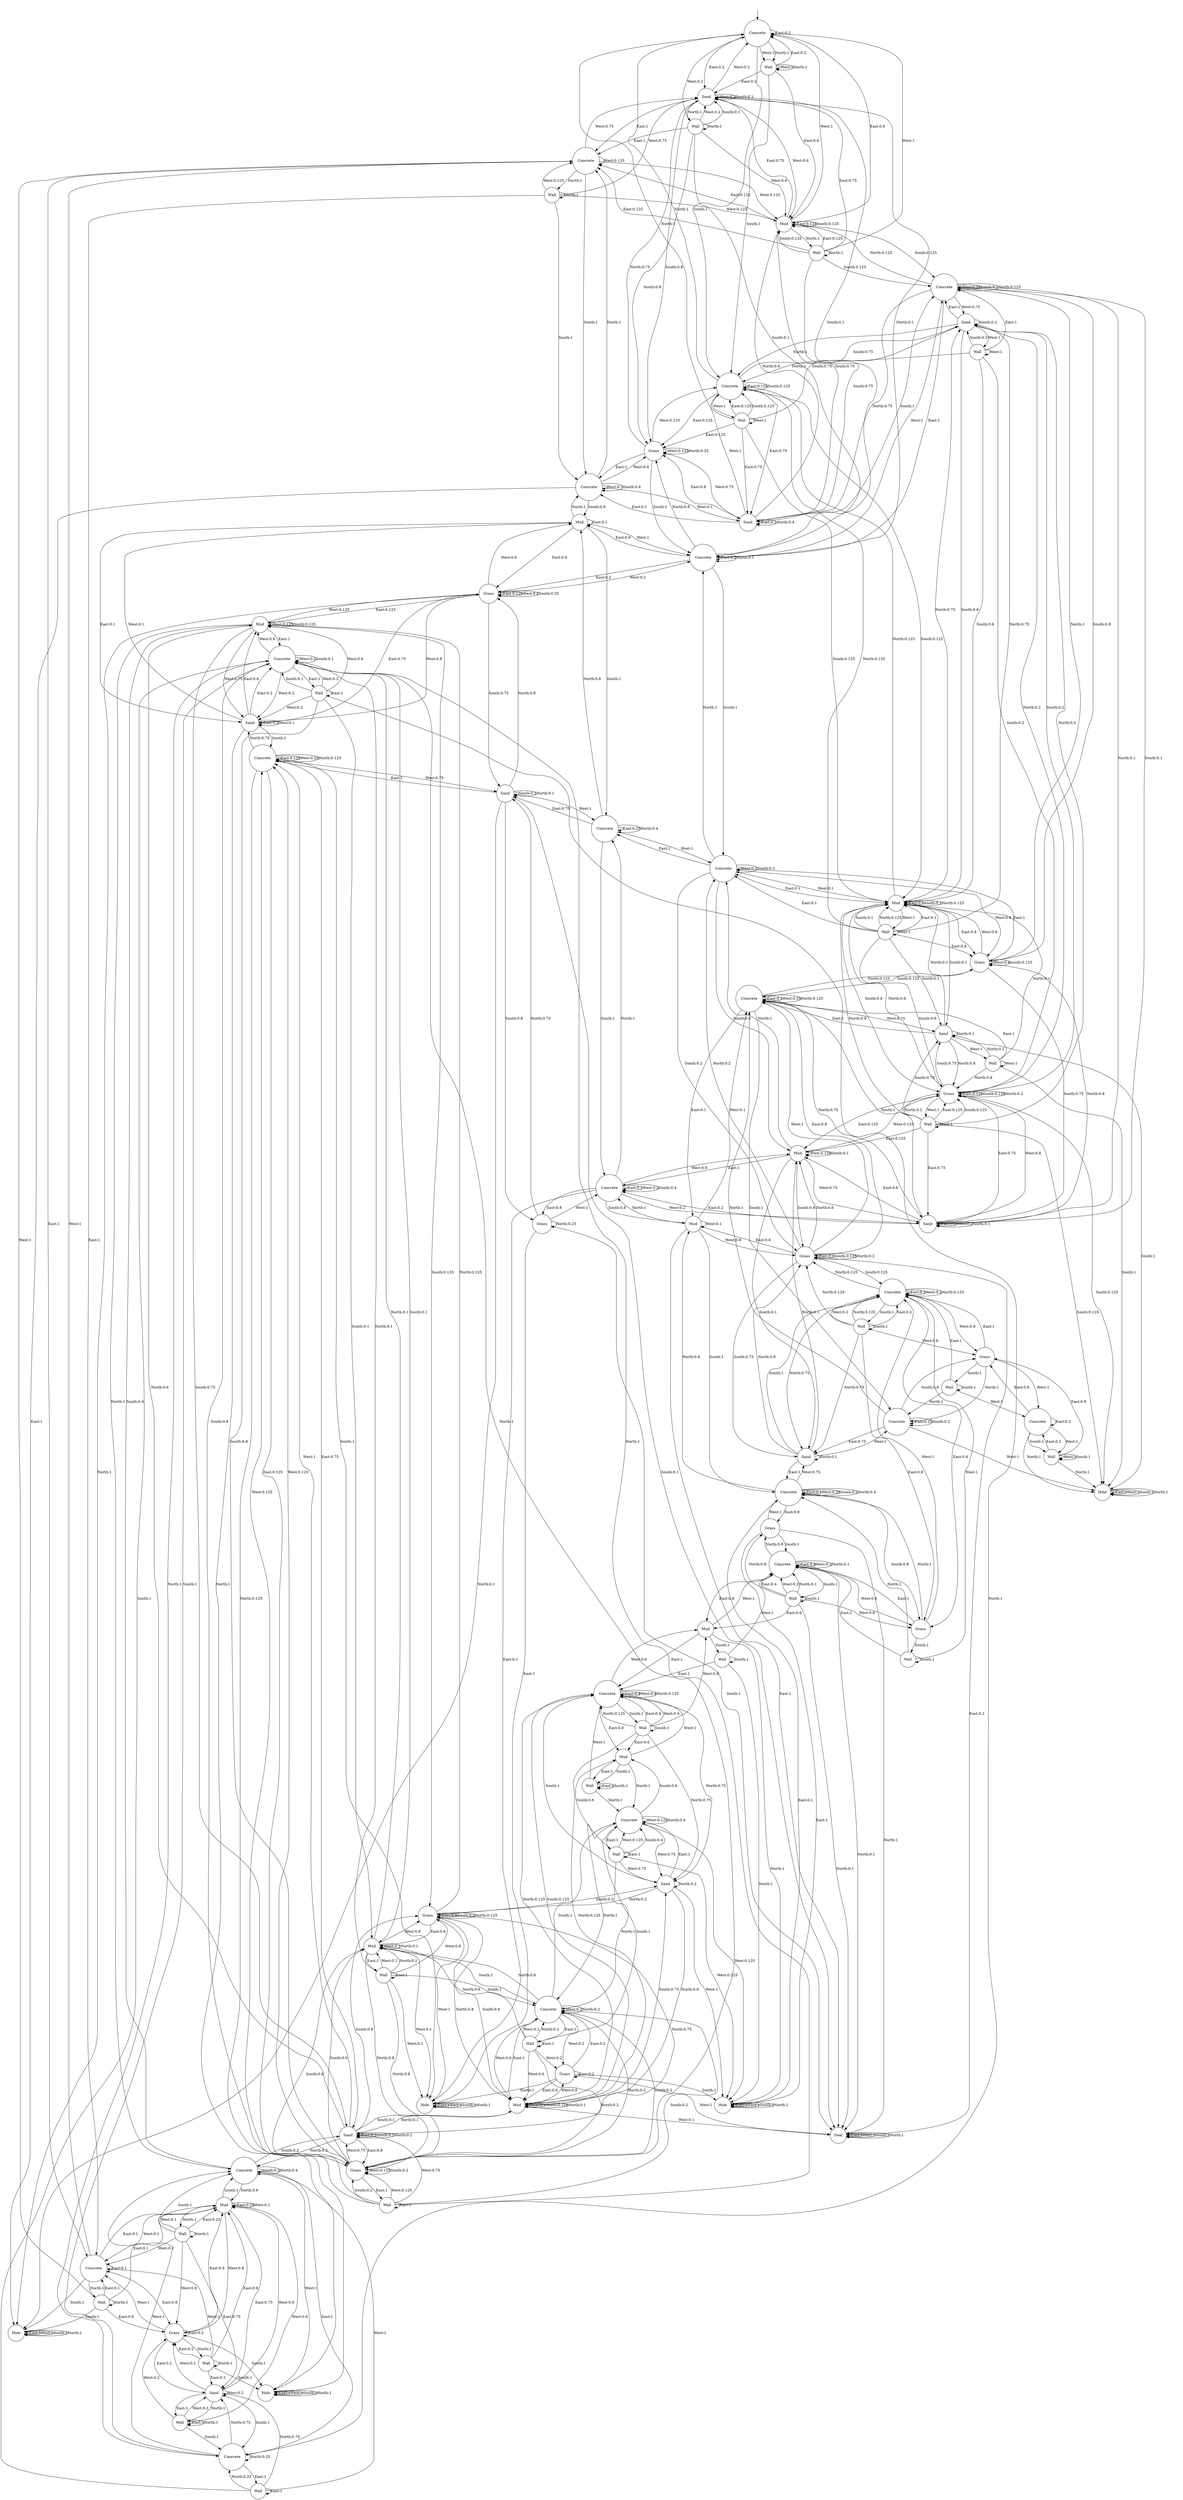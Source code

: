digraph g {
__start0 [label="" shape="none"];
0 [shape="circle" label="Concrete"];
1 [shape="circle" label="Wall"];
2 [shape="circle" label="Concrete"];
3 [shape="circle" label="Wall"];
4 [shape="circle" label="Wall"];
5 [shape="circle" label="Sand"];
6 [shape="circle" label="Wall"];
7 [shape="circle" label="Mud"];
8 [shape="circle" label="Wall"];
9 [shape="circle" label="Grass"];
10 [shape="circle" label="Wall"];
11 [shape="circle" label="Sand"];
12 [shape="circle" label="Hole"];
13 [shape="circle" label="Concrete"];
14 [shape="circle" label="Wall"];
15 [shape="circle" label="Wall"];
16 [shape="circle" label="Mud"];
17 [shape="circle" label="Sand"];
18 [shape="circle" label="Concrete"];
19 [shape="circle" label="Grass"];
20 [shape="circle" label="Sand"];
21 [shape="circle" label="Concrete"];
22 [shape="circle" label="Concrete"];
23 [shape="circle" label="Wall"];
24 [shape="circle" label="Grass"];
25 [shape="circle" label="Wall"];
26 [shape="circle" label="Sand"];
27 [shape="circle" label="Grass"];
28 [shape="circle" label="Concrete"];
29 [shape="circle" label="Concrete"];
30 [shape="circle" label="Mud"];
31 [shape="circle" label="Grass"];
32 [shape="circle" label="Sand"];
33 [shape="circle" label="Concrete"];
34 [shape="circle" label="Wall"];
35 [shape="circle" label="Concrete"];
36 [shape="circle" label="Wall"];
37 [shape="circle" label="Concrete"];
38 [shape="circle" label="Mud"];
39 [shape="circle" label="Concrete"];
40 [shape="circle" label="Concrete"];
41 [shape="circle" label="Mud"];
42 [shape="circle" label="Concrete"];
43 [shape="circle" label="Wall"];
44 [shape="circle" label="Grass"];
45 [shape="circle" label="Concrete"];
46 [shape="circle" label="Wall"];
47 [shape="circle" label="Hole"];
48 [shape="circle" label="Grass"];
49 [shape="circle" label="Sand"];
50 [shape="circle" label="Grass"];
51 [shape="circle" label="Goal"];
52 [shape="circle" label="Grass"];
53 [shape="circle" label="Concrete"];
54 [shape="circle" label="Wall"];
55 [shape="circle" label="Wall"];
56 [shape="circle" label="Grass"];
57 [shape="circle" label="Hole"];
58 [shape="circle" label="Sand"];
59 [shape="circle" label="Concrete"];
60 [shape="circle" label="Hole"];
61 [shape="circle" label="Grass"];
62 [shape="circle" label="Hole"];
63 [shape="circle" label="Wall"];
64 [shape="circle" label="Mud"];
65 [shape="circle" label="Wall"];
66 [shape="circle" label="Mud"];
67 [shape="circle" label="Concrete"];
68 [shape="circle" label="Mud"];
69 [shape="circle" label="Sand"];
70 [shape="circle" label="Grass"];
71 [shape="circle" label="Mud"];
72 [shape="circle" label="Sand"];
73 [shape="circle" label="Concrete"];
74 [shape="circle" label="Wall"];
75 [shape="circle" label="Wall"];
76 [shape="circle" label="Sand"];
77 [shape="circle" label="Concrete"];
78 [shape="circle" label="Wall"];
79 [shape="circle" label="Concrete"];
80 [shape="circle" label="Wall"];
81 [shape="circle" label="Wall"];
82 [shape="circle" label="Grass"];
83 [shape="circle" label="Wall"];
84 [shape="circle" label="Mud"];
85 [shape="circle" label="Concrete"];
86 [shape="circle" label="Wall"];
87 [shape="circle" label="Concrete"];
88 [shape="circle" label="Wall"];
89 [shape="circle" label="Wall"];
90 [shape="circle" label="Mud"];
0 -> 0 [label="East:0.2"];
0 -> 16 [label="East:0.6"];
0 -> 26 [label="East:0.2"];
0 -> 1 [label="West:1"];
0 -> 2 [label="South:1"];
0 -> 1 [label="North:1"];
1 -> 0 [label="East:0.2"];
1 -> 16 [label="East:0.6"];
1 -> 26 [label="East:0.2"];
1 -> 1 [label="West:1"];
1 -> 2 [label="South:1"];
1 -> 1 [label="North:1"];
2 -> 2 [label="East:0.125"];
2 -> 17 [label="East:0.75"];
2 -> 27 [label="East:0.125"];
2 -> 3 [label="West:1"];
2 -> 2 [label="South:0.125"];
2 -> 5 [label="South:0.75"];
2 -> 7 [label="South:0.125"];
2 -> 0 [label="North:1"];
3 -> 2 [label="East:0.125"];
3 -> 17 [label="East:0.75"];
3 -> 27 [label="East:0.125"];
3 -> 3 [label="West:1"];
3 -> 2 [label="South:0.125"];
3 -> 5 [label="South:0.75"];
3 -> 7 [label="South:0.125"];
3 -> 0 [label="North:1"];
4 -> 18 [label="East:1"];
4 -> 4 [label="West:1"];
4 -> 5 [label="South:0.2"];
4 -> 7 [label="South:0.6"];
4 -> 9 [label="South:0.2"];
4 -> 2 [label="North:1"];
5 -> 18 [label="East:1"];
5 -> 4 [label="West:1"];
5 -> 5 [label="South:0.2"];
5 -> 7 [label="South:0.6"];
5 -> 9 [label="South:0.2"];
5 -> 2 [label="North:1"];
6 -> 7 [label="East:0.1"];
6 -> 19 [label="East:0.8"];
6 -> 29 [label="East:0.1"];
6 -> 6 [label="West:1"];
6 -> 7 [label="South:0.1"];
6 -> 9 [label="South:0.8"];
6 -> 11 [label="South:0.1"];
6 -> 2 [label="North:0.125"];
6 -> 5 [label="North:0.75"];
6 -> 7 [label="North:0.125"];
7 -> 7 [label="East:0.1"];
7 -> 19 [label="East:0.8"];
7 -> 29 [label="East:0.1"];
7 -> 6 [label="West:1"];
7 -> 7 [label="South:0.1"];
7 -> 9 [label="South:0.8"];
7 -> 11 [label="South:0.1"];
7 -> 2 [label="North:0.125"];
7 -> 5 [label="North:0.75"];
7 -> 7 [label="North:0.125"];
8 -> 9 [label="East:0.125"];
8 -> 20 [label="East:0.75"];
8 -> 30 [label="East:0.125"];
8 -> 8 [label="West:1"];
8 -> 9 [label="South:0.125"];
8 -> 11 [label="South:0.75"];
8 -> 12 [label="South:0.125"];
8 -> 5 [label="North:0.2"];
8 -> 7 [label="North:0.6"];
8 -> 9 [label="North:0.2"];
9 -> 9 [label="East:0.125"];
9 -> 20 [label="East:0.75"];
9 -> 30 [label="East:0.125"];
9 -> 8 [label="West:1"];
9 -> 9 [label="South:0.125"];
9 -> 11 [label="South:0.75"];
9 -> 12 [label="South:0.125"];
9 -> 5 [label="North:0.2"];
9 -> 7 [label="North:0.6"];
9 -> 9 [label="North:0.2"];
10 -> 21 [label="East:1"];
10 -> 10 [label="West:1"];
10 -> 12 [label="South:1"];
10 -> 7 [label="North:0.1"];
10 -> 9 [label="North:0.8"];
10 -> 11 [label="North:0.1"];
11 -> 21 [label="East:1"];
11 -> 10 [label="West:1"];
11 -> 12 [label="South:1"];
11 -> 7 [label="North:0.1"];
11 -> 9 [label="North:0.8"];
11 -> 11 [label="North:0.1"];
12 -> 12 [label="East:1"];
12 -> 12 [label="West:1"];
12 -> 12 [label="South:1"];
12 -> 12 [label="North:1"];
13 -> 13 [label="East:0.2"];
13 -> 24 [label="East:0.8"];
13 -> 14 [label="West:1"];
13 -> 14 [label="South:1"];
13 -> 12 [label="North:1"];
14 -> 13 [label="East:0.2"];
14 -> 24 [label="East:0.8"];
14 -> 14 [label="West:1"];
14 -> 14 [label="South:1"];
14 -> 12 [label="North:1"];
15 -> 16 [label="East:0.125"];
15 -> 26 [label="East:0.75"];
15 -> 35 [label="East:0.125"];
15 -> 0 [label="West:1"];
15 -> 16 [label="South:0.125"];
15 -> 17 [label="South:0.75"];
15 -> 18 [label="South:0.125"];
15 -> 15 [label="North:1"];
16 -> 16 [label="East:0.125"];
16 -> 26 [label="East:0.75"];
16 -> 35 [label="East:0.125"];
16 -> 0 [label="West:1"];
16 -> 16 [label="South:0.125"];
16 -> 17 [label="South:0.75"];
16 -> 18 [label="South:0.125"];
16 -> 15 [label="North:1"];
17 -> 17 [label="East:0.1"];
17 -> 27 [label="East:0.8"];
17 -> 37 [label="East:0.1"];
17 -> 2 [label="West:1"];
17 -> 18 [label="South:1"];
17 -> 16 [label="North:0.6"];
17 -> 17 [label="North:0.4"];
18 -> 28 [label="East:1"];
18 -> 5 [label="West:0.75"];
18 -> 18 [label="West:0.25"];
18 -> 18 [label="South:0.1"];
18 -> 19 [label="South:0.8"];
18 -> 20 [label="South:0.1"];
18 -> 16 [label="North:0.125"];
18 -> 17 [label="North:0.75"];
18 -> 18 [label="North:0.125"];
19 -> 29 [label="East:1"];
19 -> 7 [label="West:0.6"];
19 -> 19 [label="West:0.4"];
19 -> 19 [label="South:0.125"];
19 -> 20 [label="South:0.75"];
19 -> 21 [label="South:0.125"];
19 -> 18 [label="North:1"];
20 -> 20 [label="East:0.2"];
20 -> 30 [label="East:0.6"];
20 -> 40 [label="East:0.2"];
20 -> 9 [label="West:0.8"];
20 -> 20 [label="West:0.2"];
20 -> 21 [label="South:1"];
20 -> 18 [label="North:0.1"];
20 -> 19 [label="North:0.8"];
20 -> 20 [label="North:0.1"];
21 -> 21 [label="East:0.1"];
21 -> 31 [label="East:0.8"];
21 -> 41 [label="East:0.1"];
21 -> 11 [label="West:0.75"];
21 -> 21 [label="West:0.25"];
21 -> 22 [label="South:1"];
21 -> 19 [label="North:0.125"];
21 -> 20 [label="North:0.75"];
21 -> 21 [label="North:0.125"];
22 -> 22 [label="East:0.25"];
22 -> 32 [label="East:0.75"];
22 -> 12 [label="West:1"];
22 -> 22 [label="South:0.2"];
22 -> 24 [label="South:0.8"];
22 -> 21 [label="North:1"];
23 -> 33 [label="East:1"];
23 -> 13 [label="West:1"];
23 -> 23 [label="South:1"];
23 -> 22 [label="North:1"];
24 -> 33 [label="East:1"];
24 -> 13 [label="West:1"];
24 -> 23 [label="South:1"];
24 -> 22 [label="North:1"];
25 -> 35 [label="East:1"];
25 -> 0 [label="West:0.2"];
25 -> 16 [label="West:0.6"];
25 -> 26 [label="West:0.2"];
25 -> 26 [label="South:0.1"];
25 -> 27 [label="South:0.8"];
25 -> 28 [label="South:0.1"];
25 -> 25 [label="North:1"];
26 -> 35 [label="East:1"];
26 -> 0 [label="West:0.2"];
26 -> 16 [label="West:0.6"];
26 -> 26 [label="West:0.2"];
26 -> 26 [label="South:0.1"];
26 -> 27 [label="South:0.8"];
26 -> 28 [label="South:0.1"];
26 -> 25 [label="North:1"];
27 -> 37 [label="East:1"];
27 -> 2 [label="West:0.125"];
27 -> 17 [label="West:0.75"];
27 -> 27 [label="West:0.125"];
27 -> 28 [label="South:1"];
27 -> 26 [label="North:0.75"];
27 -> 27 [label="North:0.25"];
28 -> 28 [label="East:0.2"];
28 -> 38 [label="East:0.6"];
28 -> 48 [label="East:0.2"];
28 -> 18 [label="West:1"];
28 -> 29 [label="South:1"];
28 -> 26 [label="North:0.1"];
28 -> 27 [label="North:0.8"];
28 -> 28 [label="North:0.1"];
29 -> 39 [label="East:1"];
29 -> 7 [label="West:0.1"];
29 -> 19 [label="West:0.8"];
29 -> 29 [label="West:0.1"];
29 -> 29 [label="South:0.2"];
29 -> 30 [label="South:0.6"];
29 -> 31 [label="South:0.2"];
29 -> 28 [label="North:1"];
30 -> 40 [label="East:1"];
30 -> 9 [label="West:0.125"];
30 -> 20 [label="West:0.75"];
30 -> 30 [label="West:0.125"];
30 -> 30 [label="South:0.1"];
30 -> 31 [label="South:0.8"];
30 -> 32 [label="South:0.1"];
30 -> 29 [label="North:1"];
31 -> 31 [label="East:0.2"];
31 -> 41 [label="East:0.6"];
31 -> 51 [label="East:0.2"];
31 -> 21 [label="West:1"];
31 -> 31 [label="South:0.125"];
31 -> 32 [label="South:0.75"];
31 -> 33 [label="South:0.125"];
31 -> 29 [label="North:0.2"];
31 -> 30 [label="North:0.6"];
31 -> 31 [label="North:0.2"];
32 -> 42 [label="East:1"];
32 -> 22 [label="West:1"];
32 -> 33 [label="South:1"];
32 -> 30 [label="North:0.1"];
32 -> 31 [label="North:0.8"];
32 -> 32 [label="North:0.1"];
33 -> 33 [label="East:0.2"];
33 -> 44 [label="East:0.8"];
33 -> 24 [label="West:0.8"];
33 -> 33 [label="West:0.2"];
33 -> 34 [label="South:1"];
33 -> 31 [label="North:0.125"];
33 -> 32 [label="North:0.75"];
33 -> 33 [label="North:0.125"];
34 -> 33 [label="East:0.2"];
34 -> 44 [label="East:0.8"];
34 -> 24 [label="West:0.8"];
34 -> 33 [label="West:0.2"];
34 -> 34 [label="South:1"];
34 -> 31 [label="North:0.125"];
34 -> 32 [label="North:0.75"];
34 -> 33 [label="North:0.125"];
35 -> 45 [label="East:1"];
35 -> 16 [label="West:0.125"];
35 -> 26 [label="West:0.75"];
35 -> 35 [label="West:0.125"];
35 -> 37 [label="South:1"];
35 -> 36 [label="North:1"];
36 -> 45 [label="East:1"];
36 -> 16 [label="West:0.125"];
36 -> 26 [label="West:0.75"];
36 -> 35 [label="West:0.125"];
36 -> 37 [label="South:1"];
36 -> 36 [label="North:1"];
37 -> 47 [label="East:1"];
37 -> 17 [label="West:0.1"];
37 -> 27 [label="West:0.8"];
37 -> 37 [label="West:0.1"];
37 -> 37 [label="South:0.4"];
37 -> 38 [label="South:0.6"];
37 -> 35 [label="North:1"];
38 -> 38 [label="East:0.1"];
38 -> 48 [label="East:0.8"];
38 -> 58 [label="East:0.1"];
38 -> 28 [label="West:1"];
38 -> 39 [label="South:1"];
38 -> 37 [label="North:1"];
39 -> 39 [label="East:0.25"];
39 -> 49 [label="East:0.75"];
39 -> 29 [label="West:1"];
39 -> 40 [label="South:1"];
39 -> 38 [label="North:0.6"];
39 -> 39 [label="North:0.4"];
40 -> 40 [label="East:0.1"];
40 -> 50 [label="East:0.8"];
40 -> 60 [label="East:0.1"];
40 -> 20 [label="West:0.2"];
40 -> 30 [label="West:0.6"];
40 -> 40 [label="West:0.2"];
40 -> 40 [label="South:0.4"];
40 -> 41 [label="South:0.6"];
40 -> 39 [label="North:1"];
41 -> 51 [label="East:1"];
41 -> 21 [label="West:0.1"];
41 -> 31 [label="West:0.8"];
41 -> 41 [label="West:0.1"];
41 -> 42 [label="South:1"];
41 -> 40 [label="North:1"];
42 -> 42 [label="East:0.1"];
42 -> 52 [label="East:0.8"];
42 -> 62 [label="East:0.1"];
42 -> 32 [label="West:0.75"];
42 -> 42 [label="West:0.25"];
42 -> 42 [label="South:0.2"];
42 -> 44 [label="South:0.8"];
42 -> 41 [label="North:0.6"];
42 -> 42 [label="North:0.4"];
43 -> 53 [label="East:1"];
43 -> 33 [label="West:1"];
43 -> 43 [label="South:1"];
43 -> 42 [label="North:1"];
44 -> 53 [label="East:1"];
44 -> 33 [label="West:1"];
44 -> 43 [label="South:1"];
44 -> 42 [label="North:1"];
45 -> 45 [label="East:0.1"];
45 -> 56 [label="East:0.8"];
45 -> 66 [label="East:0.1"];
45 -> 35 [label="West:1"];
45 -> 47 [label="South:1"];
45 -> 46 [label="North:1"];
46 -> 45 [label="East:0.1"];
46 -> 56 [label="East:0.8"];
46 -> 66 [label="East:0.1"];
46 -> 35 [label="West:1"];
46 -> 47 [label="South:1"];
46 -> 46 [label="North:1"];
47 -> 47 [label="East:1"];
47 -> 47 [label="West:1"];
47 -> 47 [label="South:1"];
47 -> 47 [label="North:1"];
48 -> 48 [label="East:0.125"];
48 -> 58 [label="East:0.75"];
48 -> 68 [label="East:0.125"];
48 -> 28 [label="West:0.2"];
48 -> 38 [label="West:0.6"];
48 -> 48 [label="West:0.2"];
48 -> 48 [label="South:0.25"];
48 -> 49 [label="South:0.75"];
48 -> 47 [label="North:1"];
49 -> 59 [label="East:1"];
49 -> 39 [label="West:1"];
49 -> 49 [label="South:0.1"];
49 -> 50 [label="South:0.8"];
49 -> 51 [label="South:0.1"];
49 -> 47 [label="North:0.1"];
49 -> 48 [label="North:0.8"];
49 -> 49 [label="North:0.1"];
50 -> 60 [label="East:1"];
50 -> 40 [label="West:1"];
50 -> 51 [label="South:1"];
50 -> 49 [label="North:0.75"];
50 -> 50 [label="North:0.25"];
51 -> 51 [label="East:1"];
51 -> 51 [label="West:1"];
51 -> 51 [label="South:1"];
51 -> 51 [label="North:1"];
52 -> 62 [label="East:1"];
52 -> 42 [label="West:1"];
52 -> 53 [label="South:1"];
52 -> 51 [label="North:1"];
53 -> 53 [label="East:0.4"];
53 -> 64 [label="East:0.6"];
53 -> 44 [label="West:0.8"];
53 -> 53 [label="West:0.2"];
53 -> 54 [label="South:1"];
53 -> 51 [label="North:0.1"];
53 -> 52 [label="North:0.8"];
53 -> 53 [label="North:0.1"];
54 -> 53 [label="East:0.4"];
54 -> 64 [label="East:0.6"];
54 -> 44 [label="West:0.8"];
54 -> 53 [label="West:0.2"];
54 -> 54 [label="South:1"];
54 -> 51 [label="North:0.1"];
54 -> 52 [label="North:0.8"];
54 -> 53 [label="North:0.1"];
55 -> 56 [label="East:0.2"];
55 -> 66 [label="East:0.6"];
55 -> 76 [label="East:0.2"];
55 -> 45 [label="West:1"];
55 -> 57 [label="South:1"];
55 -> 55 [label="North:1"];
56 -> 56 [label="East:0.2"];
56 -> 66 [label="East:0.6"];
56 -> 76 [label="East:0.2"];
56 -> 45 [label="West:1"];
56 -> 57 [label="South:1"];
56 -> 55 [label="North:1"];
57 -> 57 [label="East:1"];
57 -> 57 [label="West:1"];
57 -> 57 [label="South:1"];
57 -> 57 [label="North:1"];
58 -> 58 [label="East:0.2"];
58 -> 68 [label="East:0.6"];
58 -> 79 [label="East:0.2"];
58 -> 38 [label="West:0.1"];
58 -> 48 [label="West:0.8"];
58 -> 58 [label="West:0.1"];
58 -> 59 [label="South:1"];
58 -> 57 [label="North:1"];
59 -> 59 [label="East:0.125"];
59 -> 69 [label="East:0.75"];
59 -> 82 [label="East:0.125"];
59 -> 49 [label="West:0.75"];
59 -> 59 [label="West:0.25"];
59 -> 60 [label="South:1"];
59 -> 57 [label="North:0.125"];
59 -> 58 [label="North:0.75"];
59 -> 59 [label="North:0.125"];
60 -> 60 [label="East:1"];
60 -> 60 [label="West:1"];
60 -> 60 [label="South:1"];
60 -> 60 [label="North:1"];
61 -> 61 [label="East:0.2"];
61 -> 71 [label="East:0.6"];
61 -> 85 [label="East:0.2"];
61 -> 51 [label="West:1"];
61 -> 62 [label="South:1"];
61 -> 60 [label="North:1"];
62 -> 62 [label="East:1"];
62 -> 62 [label="West:1"];
62 -> 62 [label="South:1"];
62 -> 62 [label="North:1"];
63 -> 73 [label="East:1"];
63 -> 53 [label="West:1"];
63 -> 63 [label="South:1"];
63 -> 62 [label="North:1"];
64 -> 73 [label="East:1"];
64 -> 53 [label="West:1"];
64 -> 63 [label="South:1"];
64 -> 62 [label="North:1"];
65 -> 66 [label="East:0.25"];
65 -> 76 [label="East:0.75"];
65 -> 45 [label="West:0.1"];
65 -> 56 [label="West:0.8"];
65 -> 66 [label="West:0.1"];
65 -> 67 [label="South:1"];
65 -> 65 [label="North:1"];
66 -> 66 [label="East:0.25"];
66 -> 76 [label="East:0.75"];
66 -> 45 [label="West:0.1"];
66 -> 56 [label="West:0.8"];
66 -> 66 [label="West:0.1"];
66 -> 67 [label="South:1"];
66 -> 65 [label="North:1"];
67 -> 77 [label="East:1"];
67 -> 57 [label="West:1"];
67 -> 67 [label="South:0.2"];
67 -> 68 [label="South:0.6"];
67 -> 69 [label="South:0.2"];
67 -> 66 [label="North:0.6"];
67 -> 67 [label="North:0.4"];
68 -> 79 [label="East:1"];
68 -> 48 [label="West:0.125"];
68 -> 58 [label="West:0.75"];
68 -> 68 [label="West:0.125"];
68 -> 68 [label="South:0.125"];
68 -> 69 [label="South:0.75"];
68 -> 70 [label="South:0.125"];
68 -> 67 [label="North:1"];
69 -> 69 [label="East:0.2"];
69 -> 82 [label="East:0.8"];
69 -> 59 [label="West:1"];
69 -> 69 [label="South:0.1"];
69 -> 70 [label="South:0.8"];
69 -> 71 [label="South:0.1"];
69 -> 67 [label="North:0.2"];
69 -> 68 [label="North:0.6"];
69 -> 69 [label="North:0.2"];
70 -> 70 [label="East:0.4"];
70 -> 84 [label="East:0.6"];
70 -> 60 [label="West:1"];
70 -> 70 [label="South:0.2"];
70 -> 71 [label="South:0.6"];
70 -> 72 [label="South:0.2"];
70 -> 68 [label="North:0.125"];
70 -> 69 [label="North:0.75"];
70 -> 70 [label="North:0.125"];
71 -> 85 [label="East:1"];
71 -> 51 [label="West:0.1"];
71 -> 61 [label="West:0.8"];
71 -> 71 [label="West:0.1"];
71 -> 71 [label="South:0.125"];
71 -> 72 [label="South:0.75"];
71 -> 73 [label="South:0.125"];
71 -> 69 [label="North:0.1"];
71 -> 70 [label="North:0.8"];
71 -> 71 [label="North:0.1"];
72 -> 87 [label="East:1"];
72 -> 62 [label="West:1"];
72 -> 73 [label="South:1"];
72 -> 70 [label="North:0.2"];
72 -> 71 [label="North:0.6"];
72 -> 72 [label="North:0.2"];
73 -> 73 [label="East:0.4"];
73 -> 90 [label="East:0.6"];
73 -> 64 [label="West:0.6"];
73 -> 73 [label="West:0.4"];
73 -> 74 [label="South:1"];
73 -> 71 [label="North:0.125"];
73 -> 72 [label="North:0.75"];
73 -> 73 [label="North:0.125"];
74 -> 73 [label="East:0.4"];
74 -> 90 [label="East:0.6"];
74 -> 64 [label="West:0.6"];
74 -> 73 [label="West:0.4"];
74 -> 74 [label="South:1"];
74 -> 71 [label="North:0.125"];
74 -> 72 [label="North:0.75"];
74 -> 73 [label="North:0.125"];
75 -> 75 [label="East:1"];
75 -> 56 [label="West:0.2"];
75 -> 66 [label="West:0.6"];
75 -> 76 [label="West:0.2"];
75 -> 77 [label="South:1"];
75 -> 75 [label="North:1"];
76 -> 75 [label="East:1"];
76 -> 56 [label="West:0.2"];
76 -> 66 [label="West:0.6"];
76 -> 76 [label="West:0.2"];
76 -> 77 [label="South:1"];
76 -> 75 [label="North:1"];
77 -> 78 [label="East:1"];
77 -> 67 [label="West:1"];
77 -> 79 [label="South:1"];
77 -> 76 [label="North:0.75"];
77 -> 77 [label="North:0.25"];
78 -> 78 [label="East:1"];
78 -> 67 [label="West:1"];
78 -> 79 [label="South:1"];
78 -> 76 [label="North:0.75"];
78 -> 77 [label="North:0.25"];
79 -> 80 [label="East:1"];
79 -> 58 [label="West:0.2"];
79 -> 68 [label="West:0.6"];
79 -> 79 [label="West:0.2"];
79 -> 79 [label="South:0.1"];
79 -> 82 [label="South:0.8"];
79 -> 84 [label="South:0.1"];
79 -> 77 [label="North:1"];
80 -> 80 [label="East:1"];
80 -> 58 [label="West:0.2"];
80 -> 68 [label="West:0.6"];
80 -> 79 [label="West:0.2"];
80 -> 79 [label="South:0.1"];
80 -> 82 [label="South:0.8"];
80 -> 84 [label="South:0.1"];
80 -> 77 [label="North:1"];
81 -> 81 [label="East:1"];
81 -> 59 [label="West:0.125"];
81 -> 69 [label="West:0.75"];
81 -> 82 [label="West:0.125"];
81 -> 82 [label="South:0.2"];
81 -> 84 [label="South:0.6"];
81 -> 85 [label="South:0.2"];
81 -> 79 [label="North:1"];
82 -> 81 [label="East:1"];
82 -> 59 [label="West:0.125"];
82 -> 69 [label="West:0.75"];
82 -> 82 [label="West:0.125"];
82 -> 82 [label="South:0.2"];
82 -> 84 [label="South:0.6"];
82 -> 85 [label="South:0.2"];
82 -> 79 [label="North:1"];
83 -> 83 [label="East:1"];
83 -> 60 [label="West:0.1"];
83 -> 70 [label="West:0.8"];
83 -> 84 [label="West:0.1"];
83 -> 85 [label="South:1"];
83 -> 79 [label="North:0.1"];
83 -> 82 [label="North:0.8"];
83 -> 84 [label="North:0.1"];
84 -> 83 [label="East:1"];
84 -> 60 [label="West:0.1"];
84 -> 70 [label="West:0.8"];
84 -> 84 [label="West:0.1"];
84 -> 85 [label="South:1"];
84 -> 79 [label="North:0.1"];
84 -> 82 [label="North:0.8"];
84 -> 84 [label="North:0.1"];
85 -> 86 [label="East:1"];
85 -> 61 [label="West:0.2"];
85 -> 71 [label="West:0.6"];
85 -> 85 [label="West:0.2"];
85 -> 87 [label="South:1"];
85 -> 82 [label="North:0.2"];
85 -> 84 [label="North:0.6"];
85 -> 85 [label="North:0.2"];
86 -> 86 [label="East:1"];
86 -> 61 [label="West:0.2"];
86 -> 71 [label="West:0.6"];
86 -> 85 [label="West:0.2"];
86 -> 87 [label="South:1"];
86 -> 82 [label="North:0.2"];
86 -> 84 [label="North:0.6"];
86 -> 85 [label="North:0.2"];
87 -> 88 [label="East:1"];
87 -> 62 [label="West:0.125"];
87 -> 72 [label="West:0.75"];
87 -> 87 [label="West:0.125"];
87 -> 87 [label="South:0.4"];
87 -> 90 [label="South:0.6"];
87 -> 85 [label="North:1"];
88 -> 88 [label="East:1"];
88 -> 62 [label="West:0.125"];
88 -> 72 [label="West:0.75"];
88 -> 87 [label="West:0.125"];
88 -> 87 [label="South:0.4"];
88 -> 90 [label="South:0.6"];
88 -> 85 [label="North:1"];
89 -> 89 [label="East:1"];
89 -> 73 [label="West:1"];
89 -> 89 [label="South:1"];
89 -> 87 [label="North:1"];
90 -> 89 [label="East:1"];
90 -> 73 [label="West:1"];
90 -> 89 [label="South:1"];
90 -> 87 [label="North:1"];
__start0 -> 0;
}

